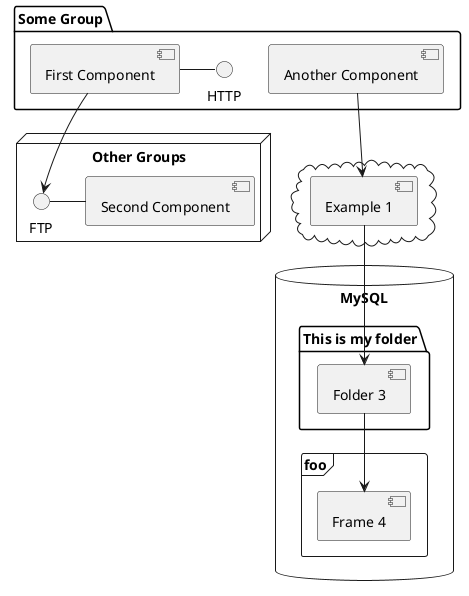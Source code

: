 @startuml Grouping Component
/'
You can use several keywords to group components and interfaces together:
package
node
folder
frame
cloud
database
'/
package "Some Group" {
    HTTP - [First Component]
    [Another Component]
}

node "Other Groups" {
    FTP - [Second Component]
    [First Component] --> FTP
}

cloud {
    [Example 1]
}

database "MySQL" {
    folder "This is my folder" {
        [Folder 3]
    }
    frame "foo" {
        [Frame 4]
    }
}

[Another Component] --> [Example 1]
[Example 1] --> [Folder 3]
[Folder 3] --> [Frame 4]

@enduml
